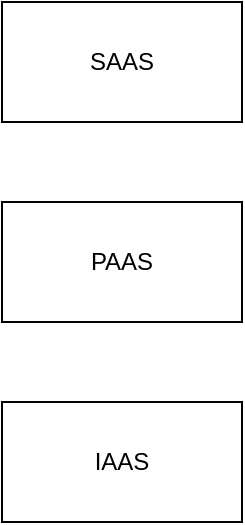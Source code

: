 <mxfile version="20.6.0" type="github">
  <diagram id="611GigV45VdgXE7yA6dn" name="第 1 页">
    <mxGraphModel dx="821" dy="482" grid="1" gridSize="10" guides="1" tooltips="1" connect="1" arrows="1" fold="1" page="1" pageScale="1" pageWidth="827" pageHeight="1169" math="0" shadow="0">
      <root>
        <mxCell id="0" />
        <mxCell id="1" parent="0" />
        <mxCell id="1wEpreo0HPmOLi8KyfnZ-1" value="IAAS" style="rounded=0;whiteSpace=wrap;html=1;" vertex="1" parent="1">
          <mxGeometry x="120" y="310" width="120" height="60" as="geometry" />
        </mxCell>
        <mxCell id="1wEpreo0HPmOLi8KyfnZ-2" value="PAAS" style="rounded=0;whiteSpace=wrap;html=1;" vertex="1" parent="1">
          <mxGeometry x="120" y="210" width="120" height="60" as="geometry" />
        </mxCell>
        <mxCell id="1wEpreo0HPmOLi8KyfnZ-3" value="SAAS" style="rounded=0;whiteSpace=wrap;html=1;" vertex="1" parent="1">
          <mxGeometry x="120" y="110" width="120" height="60" as="geometry" />
        </mxCell>
      </root>
    </mxGraphModel>
  </diagram>
</mxfile>
